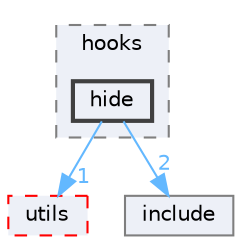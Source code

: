 digraph "hide"
{
 // INTERACTIVE_SVG=YES
 // LATEX_PDF_SIZE
  bgcolor="transparent";
  edge [fontname=Helvetica,fontsize=10,labelfontname=Helvetica,labelfontsize=10];
  node [fontname=Helvetica,fontsize=10,shape=box,height=0.2,width=0.4];
  compound=true
  subgraph clusterdir_58d81aca62240850016cc5edfb65e3c4 {
    graph [ bgcolor="#edf0f7", pencolor="grey50", label="hooks", fontname=Helvetica,fontsize=10 style="filled,dashed", URL="dir_58d81aca62240850016cc5edfb65e3c4.html",tooltip=""]
  dir_91a53eebf2a5c4f5bc088433f98fa0f2 [label="hide", fillcolor="#edf0f7", color="grey25", style="filled,bold", URL="dir_91a53eebf2a5c4f5bc088433f98fa0f2.html",tooltip=""];
  }
  dir_c131034057e02e1eae9fabc5bf404e0f [label="utils", fillcolor="#edf0f7", color="red", style="filled,dashed", URL="dir_c131034057e02e1eae9fabc5bf404e0f.html",tooltip=""];
  dir_d6529833b28cf7034848d180a0eb120f [label="include", fillcolor="#edf0f7", color="grey50", style="filled", URL="dir_d6529833b28cf7034848d180a0eb120f.html",tooltip=""];
  dir_91a53eebf2a5c4f5bc088433f98fa0f2->dir_c131034057e02e1eae9fabc5bf404e0f [headlabel="1", labeldistance=1.5 headhref="dir_000011_000033.html" href="dir_000011_000033.html" color="steelblue1" fontcolor="steelblue1"];
  dir_91a53eebf2a5c4f5bc088433f98fa0f2->dir_d6529833b28cf7034848d180a0eb120f [headlabel="2", labeldistance=1.5 headhref="dir_000011_000013.html" href="dir_000011_000013.html" color="steelblue1" fontcolor="steelblue1"];
}
